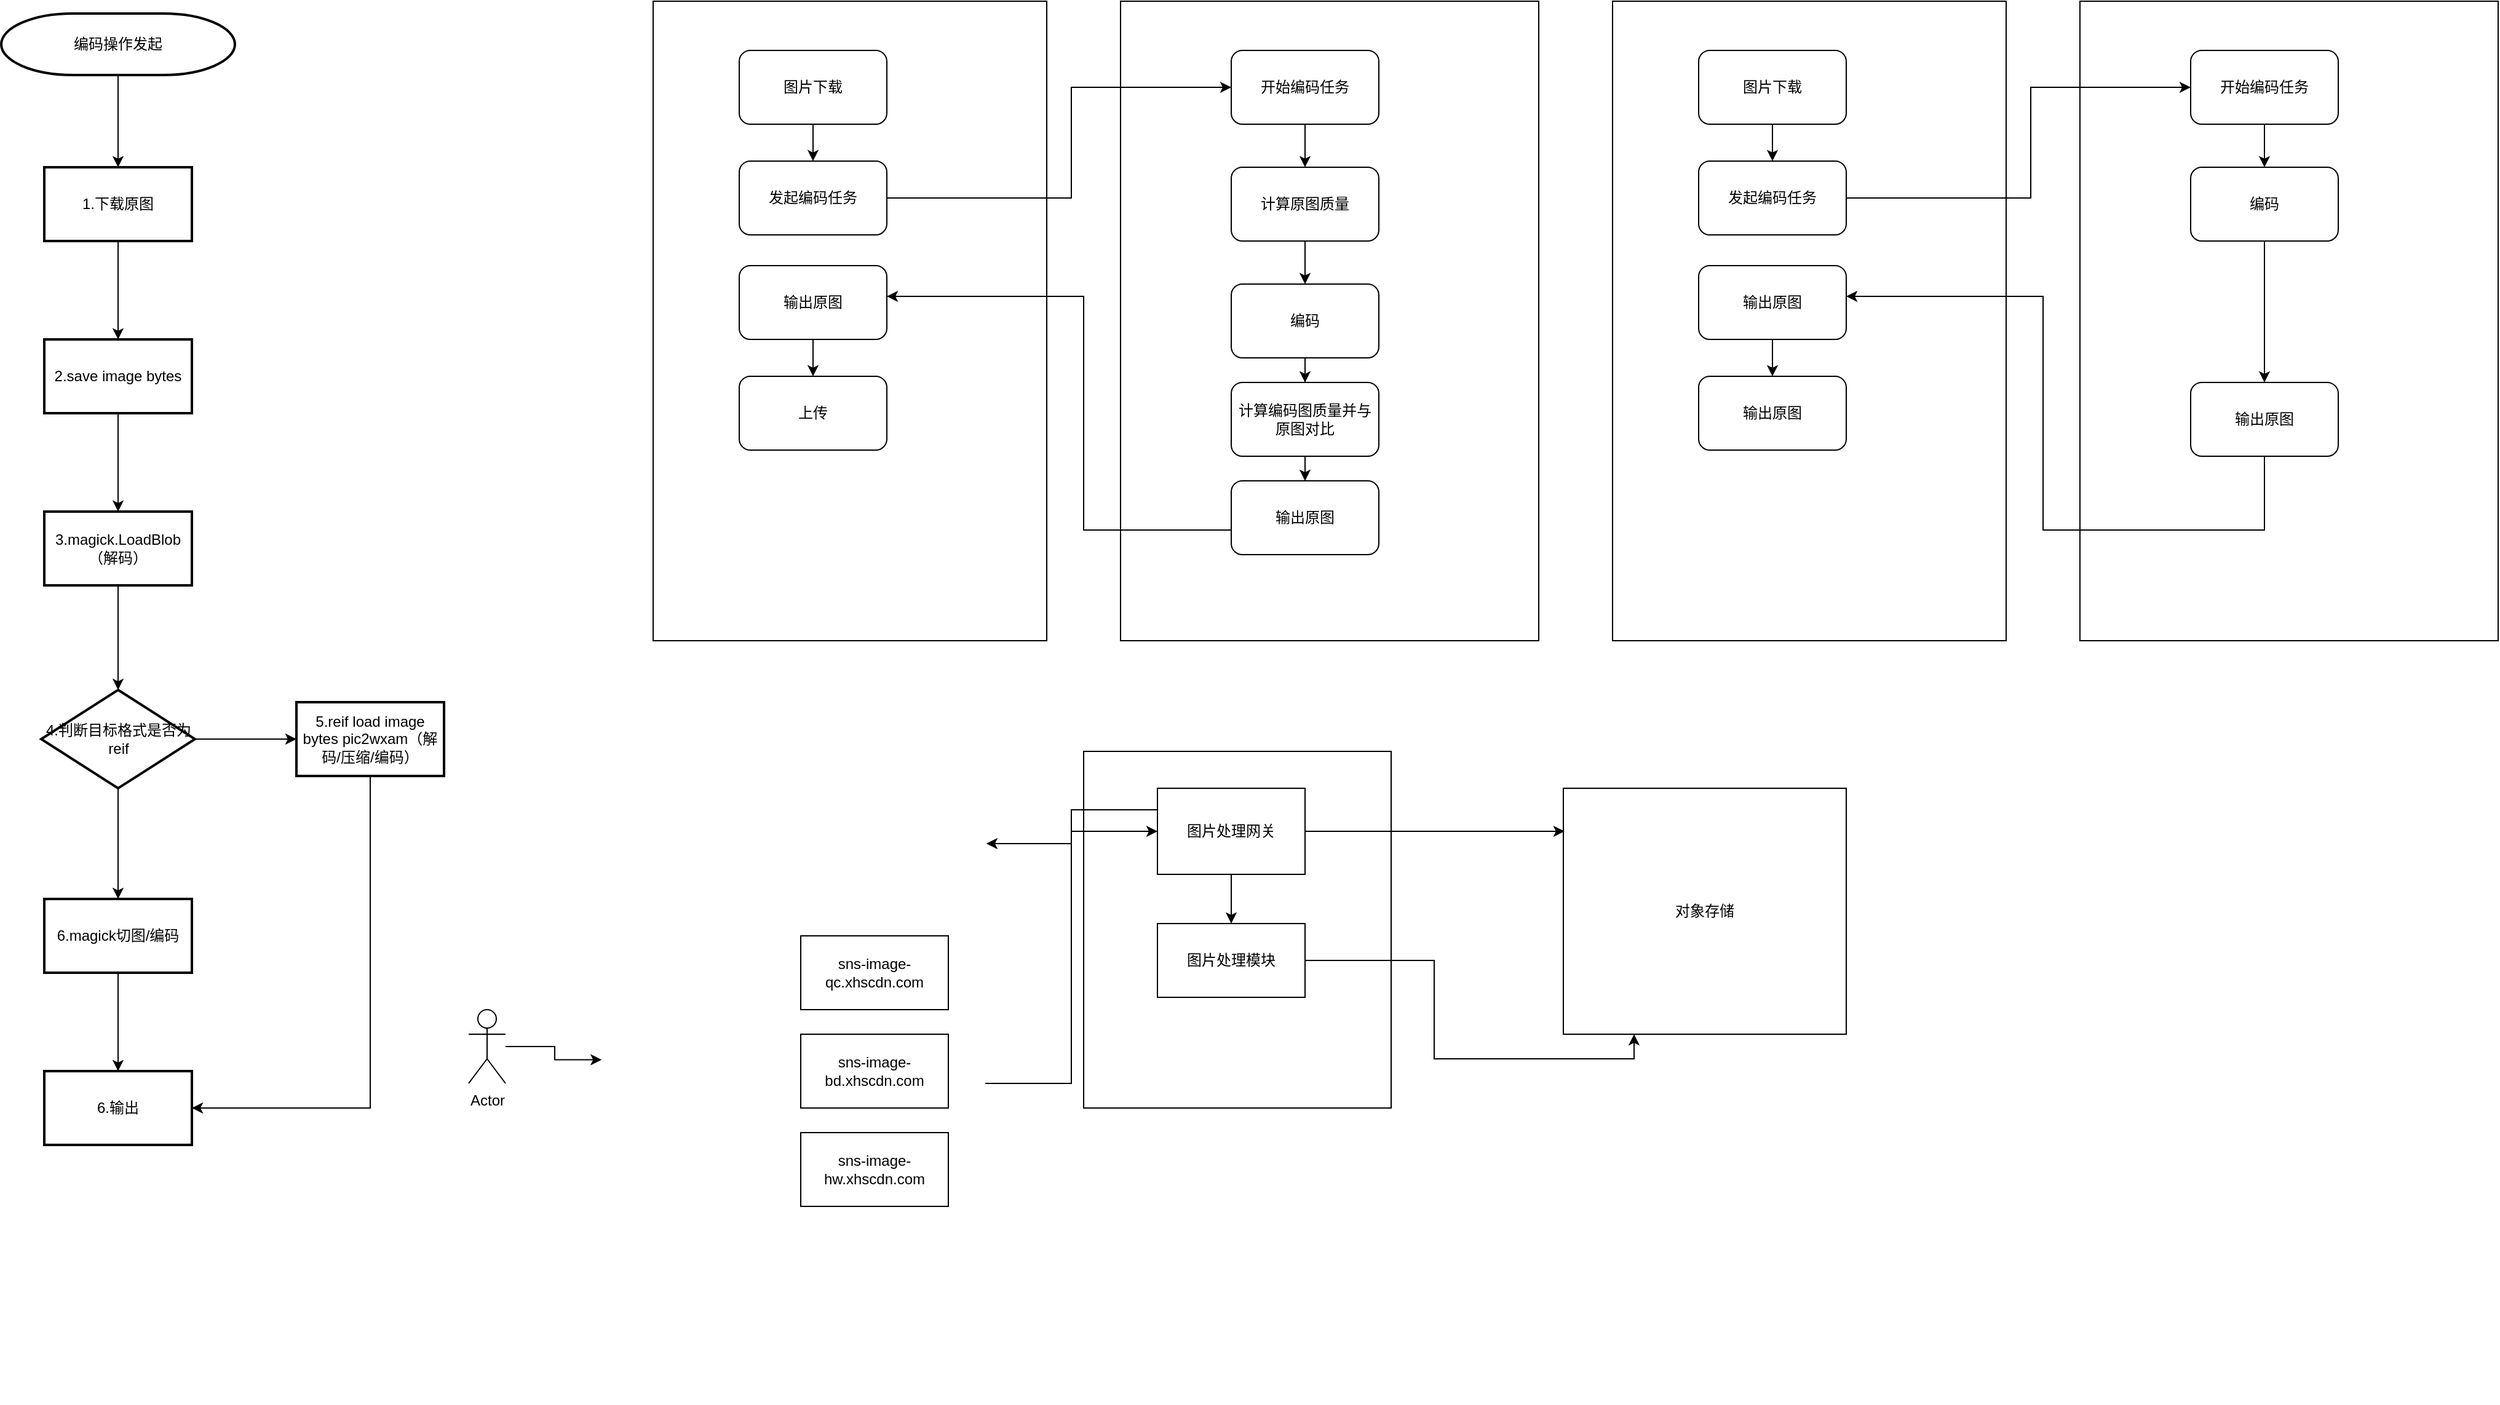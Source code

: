 <mxfile version="21.0.6" type="github">
  <diagram name="第 1 页" id="xmUwAS20dM-zCsqbfTOq">
    <mxGraphModel dx="1434" dy="795" grid="1" gridSize="10" guides="1" tooltips="1" connect="1" arrows="1" fold="1" page="1" pageScale="1" pageWidth="827" pageHeight="1169" math="0" shadow="0">
      <root>
        <mxCell id="0" />
        <mxCell id="1" parent="0" />
        <mxCell id="1DThIXNUQSY7SV4z4Cfq-3" value="" style="edgeStyle=orthogonalEdgeStyle;rounded=0;orthogonalLoop=1;jettySize=auto;html=1;" parent="1" source="1DThIXNUQSY7SV4z4Cfq-1" target="1DThIXNUQSY7SV4z4Cfq-2" edge="1">
          <mxGeometry relative="1" as="geometry" />
        </mxCell>
        <mxCell id="1DThIXNUQSY7SV4z4Cfq-1" value="编码操作发起" style="strokeWidth=2;html=1;shape=mxgraph.flowchart.terminator;whiteSpace=wrap;" parent="1" vertex="1">
          <mxGeometry x="230" y="230" width="190" height="50" as="geometry" />
        </mxCell>
        <mxCell id="1DThIXNUQSY7SV4z4Cfq-5" value="" style="edgeStyle=orthogonalEdgeStyle;rounded=0;orthogonalLoop=1;jettySize=auto;html=1;" parent="1" source="1DThIXNUQSY7SV4z4Cfq-2" target="1DThIXNUQSY7SV4z4Cfq-4" edge="1">
          <mxGeometry relative="1" as="geometry" />
        </mxCell>
        <mxCell id="1DThIXNUQSY7SV4z4Cfq-2" value="1.下载原图" style="whiteSpace=wrap;html=1;strokeWidth=2;" parent="1" vertex="1">
          <mxGeometry x="265" y="355" width="120" height="60" as="geometry" />
        </mxCell>
        <mxCell id="1DThIXNUQSY7SV4z4Cfq-7" value="" style="edgeStyle=orthogonalEdgeStyle;rounded=0;orthogonalLoop=1;jettySize=auto;html=1;" parent="1" source="1DThIXNUQSY7SV4z4Cfq-4" target="1DThIXNUQSY7SV4z4Cfq-6" edge="1">
          <mxGeometry relative="1" as="geometry" />
        </mxCell>
        <mxCell id="1DThIXNUQSY7SV4z4Cfq-4" value="2.save image bytes" style="whiteSpace=wrap;html=1;strokeWidth=2;" parent="1" vertex="1">
          <mxGeometry x="265" y="495" width="120" height="60" as="geometry" />
        </mxCell>
        <mxCell id="1DThIXNUQSY7SV4z4Cfq-9" value="" style="edgeStyle=orthogonalEdgeStyle;rounded=0;orthogonalLoop=1;jettySize=auto;html=1;" parent="1" source="1DThIXNUQSY7SV4z4Cfq-6" target="1DThIXNUQSY7SV4z4Cfq-8" edge="1">
          <mxGeometry relative="1" as="geometry" />
        </mxCell>
        <mxCell id="1DThIXNUQSY7SV4z4Cfq-6" value="3.magick.LoadBlob（解码）" style="whiteSpace=wrap;html=1;strokeWidth=2;" parent="1" vertex="1">
          <mxGeometry x="265" y="635" width="120" height="60" as="geometry" />
        </mxCell>
        <mxCell id="1DThIXNUQSY7SV4z4Cfq-11" value="" style="edgeStyle=orthogonalEdgeStyle;rounded=0;orthogonalLoop=1;jettySize=auto;html=1;" parent="1" source="1DThIXNUQSY7SV4z4Cfq-8" target="1DThIXNUQSY7SV4z4Cfq-10" edge="1">
          <mxGeometry relative="1" as="geometry" />
        </mxCell>
        <mxCell id="1DThIXNUQSY7SV4z4Cfq-15" value="" style="edgeStyle=orthogonalEdgeStyle;rounded=0;orthogonalLoop=1;jettySize=auto;html=1;" parent="1" source="1DThIXNUQSY7SV4z4Cfq-8" target="1DThIXNUQSY7SV4z4Cfq-14" edge="1">
          <mxGeometry relative="1" as="geometry" />
        </mxCell>
        <mxCell id="1DThIXNUQSY7SV4z4Cfq-8" value="4.判断目标格式是否为reif" style="rhombus;whiteSpace=wrap;html=1;strokeWidth=2;" parent="1" vertex="1">
          <mxGeometry x="262.5" y="780" width="125" height="80" as="geometry" />
        </mxCell>
        <mxCell id="1DThIXNUQSY7SV4z4Cfq-13" value="" style="edgeStyle=orthogonalEdgeStyle;rounded=0;orthogonalLoop=1;jettySize=auto;html=1;" parent="1" source="1DThIXNUQSY7SV4z4Cfq-10" target="1DThIXNUQSY7SV4z4Cfq-12" edge="1">
          <mxGeometry relative="1" as="geometry" />
        </mxCell>
        <mxCell id="1DThIXNUQSY7SV4z4Cfq-10" value="6.magick切图/编码" style="whiteSpace=wrap;html=1;strokeWidth=2;" parent="1" vertex="1">
          <mxGeometry x="265" y="950" width="120" height="60" as="geometry" />
        </mxCell>
        <mxCell id="1DThIXNUQSY7SV4z4Cfq-12" value="6.输出" style="whiteSpace=wrap;html=1;strokeWidth=2;" parent="1" vertex="1">
          <mxGeometry x="265" y="1090" width="120" height="60" as="geometry" />
        </mxCell>
        <mxCell id="1DThIXNUQSY7SV4z4Cfq-17" value="" style="edgeStyle=orthogonalEdgeStyle;rounded=0;orthogonalLoop=1;jettySize=auto;html=1;entryX=1;entryY=0.5;entryDx=0;entryDy=0;exitX=0.5;exitY=1;exitDx=0;exitDy=0;" parent="1" source="1DThIXNUQSY7SV4z4Cfq-14" target="1DThIXNUQSY7SV4z4Cfq-12" edge="1">
          <mxGeometry relative="1" as="geometry">
            <mxPoint x="530" y="930" as="targetPoint" />
          </mxGeometry>
        </mxCell>
        <mxCell id="1DThIXNUQSY7SV4z4Cfq-14" value="5.reif load image bytes pic2wxam&lt;span style=&quot;background-color: initial;&quot;&gt;（解码/压缩/编码）&lt;/span&gt;" style="whiteSpace=wrap;html=1;strokeWidth=2;" parent="1" vertex="1">
          <mxGeometry x="470" y="790" width="120" height="60" as="geometry" />
        </mxCell>
        <mxCell id="7Gpg1mIDVnQ376VxgDqy-2" value="" style="rounded=0;whiteSpace=wrap;html=1;" vertex="1" parent="1">
          <mxGeometry x="1140" y="220" width="340" height="520" as="geometry" />
        </mxCell>
        <mxCell id="7Gpg1mIDVnQ376VxgDqy-3" value="" style="rounded=0;whiteSpace=wrap;html=1;" vertex="1" parent="1">
          <mxGeometry x="760" y="220" width="320" height="520" as="geometry" />
        </mxCell>
        <mxCell id="7Gpg1mIDVnQ376VxgDqy-6" value="" style="edgeStyle=orthogonalEdgeStyle;rounded=0;orthogonalLoop=1;jettySize=auto;html=1;" edge="1" parent="1" source="7Gpg1mIDVnQ376VxgDqy-4" target="7Gpg1mIDVnQ376VxgDqy-5">
          <mxGeometry relative="1" as="geometry" />
        </mxCell>
        <mxCell id="7Gpg1mIDVnQ376VxgDqy-4" value="图片下载" style="rounded=1;whiteSpace=wrap;html=1;" vertex="1" parent="1">
          <mxGeometry x="830" y="260" width="120" height="60" as="geometry" />
        </mxCell>
        <mxCell id="7Gpg1mIDVnQ376VxgDqy-8" value="" style="edgeStyle=orthogonalEdgeStyle;rounded=0;orthogonalLoop=1;jettySize=auto;html=1;" edge="1" parent="1" source="7Gpg1mIDVnQ376VxgDqy-5" target="7Gpg1mIDVnQ376VxgDqy-7">
          <mxGeometry relative="1" as="geometry">
            <Array as="points">
              <mxPoint x="1100" y="380" />
              <mxPoint x="1100" y="290" />
            </Array>
          </mxGeometry>
        </mxCell>
        <mxCell id="7Gpg1mIDVnQ376VxgDqy-5" value="发起编码任务" style="rounded=1;whiteSpace=wrap;html=1;" vertex="1" parent="1">
          <mxGeometry x="830" y="350" width="120" height="60" as="geometry" />
        </mxCell>
        <mxCell id="7Gpg1mIDVnQ376VxgDqy-10" value="" style="edgeStyle=orthogonalEdgeStyle;rounded=0;orthogonalLoop=1;jettySize=auto;html=1;" edge="1" parent="1" source="7Gpg1mIDVnQ376VxgDqy-7" target="7Gpg1mIDVnQ376VxgDqy-9">
          <mxGeometry relative="1" as="geometry" />
        </mxCell>
        <mxCell id="7Gpg1mIDVnQ376VxgDqy-7" value="开始编码任务" style="whiteSpace=wrap;html=1;rounded=1;" vertex="1" parent="1">
          <mxGeometry x="1230" y="260" width="120" height="60" as="geometry" />
        </mxCell>
        <mxCell id="7Gpg1mIDVnQ376VxgDqy-12" value="" style="edgeStyle=orthogonalEdgeStyle;rounded=0;orthogonalLoop=1;jettySize=auto;html=1;" edge="1" parent="1" source="7Gpg1mIDVnQ376VxgDqy-9" target="7Gpg1mIDVnQ376VxgDqy-11">
          <mxGeometry relative="1" as="geometry" />
        </mxCell>
        <mxCell id="7Gpg1mIDVnQ376VxgDqy-9" value="计算原图质量" style="whiteSpace=wrap;html=1;rounded=1;" vertex="1" parent="1">
          <mxGeometry x="1230" y="355" width="120" height="60" as="geometry" />
        </mxCell>
        <mxCell id="7Gpg1mIDVnQ376VxgDqy-14" value="" style="edgeStyle=orthogonalEdgeStyle;rounded=0;orthogonalLoop=1;jettySize=auto;html=1;" edge="1" parent="1" source="7Gpg1mIDVnQ376VxgDqy-11" target="7Gpg1mIDVnQ376VxgDqy-13">
          <mxGeometry relative="1" as="geometry" />
        </mxCell>
        <mxCell id="7Gpg1mIDVnQ376VxgDqy-11" value="编码" style="whiteSpace=wrap;html=1;rounded=1;" vertex="1" parent="1">
          <mxGeometry x="1230" y="450" width="120" height="60" as="geometry" />
        </mxCell>
        <mxCell id="7Gpg1mIDVnQ376VxgDqy-16" value="" style="edgeStyle=orthogonalEdgeStyle;rounded=0;orthogonalLoop=1;jettySize=auto;html=1;" edge="1" parent="1" source="7Gpg1mIDVnQ376VxgDqy-13" target="7Gpg1mIDVnQ376VxgDqy-15">
          <mxGeometry relative="1" as="geometry" />
        </mxCell>
        <mxCell id="7Gpg1mIDVnQ376VxgDqy-13" value="计算编码图质量并与原图对比" style="whiteSpace=wrap;html=1;rounded=1;" vertex="1" parent="1">
          <mxGeometry x="1230" y="530" width="120" height="60" as="geometry" />
        </mxCell>
        <mxCell id="7Gpg1mIDVnQ376VxgDqy-18" value="" style="edgeStyle=orthogonalEdgeStyle;rounded=0;orthogonalLoop=1;jettySize=auto;html=1;" edge="1" parent="1" source="7Gpg1mIDVnQ376VxgDqy-15" target="7Gpg1mIDVnQ376VxgDqy-17">
          <mxGeometry relative="1" as="geometry">
            <Array as="points">
              <mxPoint x="1110" y="650" />
              <mxPoint x="1110" y="460" />
            </Array>
          </mxGeometry>
        </mxCell>
        <mxCell id="7Gpg1mIDVnQ376VxgDqy-15" value="输出原图" style="whiteSpace=wrap;html=1;rounded=1;" vertex="1" parent="1">
          <mxGeometry x="1230" y="610" width="120" height="60" as="geometry" />
        </mxCell>
        <mxCell id="7Gpg1mIDVnQ376VxgDqy-20" value="" style="edgeStyle=orthogonalEdgeStyle;rounded=0;orthogonalLoop=1;jettySize=auto;html=1;" edge="1" parent="1" source="7Gpg1mIDVnQ376VxgDqy-17" target="7Gpg1mIDVnQ376VxgDqy-19">
          <mxGeometry relative="1" as="geometry" />
        </mxCell>
        <mxCell id="7Gpg1mIDVnQ376VxgDqy-17" value="输出原图" style="whiteSpace=wrap;html=1;rounded=1;" vertex="1" parent="1">
          <mxGeometry x="830" y="435" width="120" height="60" as="geometry" />
        </mxCell>
        <mxCell id="7Gpg1mIDVnQ376VxgDqy-19" value="上传" style="whiteSpace=wrap;html=1;rounded=1;" vertex="1" parent="1">
          <mxGeometry x="830" y="525" width="120" height="60" as="geometry" />
        </mxCell>
        <mxCell id="7Gpg1mIDVnQ376VxgDqy-21" value="" style="rounded=0;whiteSpace=wrap;html=1;" vertex="1" parent="1">
          <mxGeometry x="1920" y="220" width="340" height="520" as="geometry" />
        </mxCell>
        <mxCell id="7Gpg1mIDVnQ376VxgDqy-22" value="" style="rounded=0;whiteSpace=wrap;html=1;" vertex="1" parent="1">
          <mxGeometry x="1540" y="220" width="320" height="520" as="geometry" />
        </mxCell>
        <mxCell id="7Gpg1mIDVnQ376VxgDqy-23" value="" style="edgeStyle=orthogonalEdgeStyle;rounded=0;orthogonalLoop=1;jettySize=auto;html=1;" edge="1" parent="1" source="7Gpg1mIDVnQ376VxgDqy-24" target="7Gpg1mIDVnQ376VxgDqy-26">
          <mxGeometry relative="1" as="geometry" />
        </mxCell>
        <mxCell id="7Gpg1mIDVnQ376VxgDqy-24" value="图片下载" style="rounded=1;whiteSpace=wrap;html=1;" vertex="1" parent="1">
          <mxGeometry x="1610" y="260" width="120" height="60" as="geometry" />
        </mxCell>
        <mxCell id="7Gpg1mIDVnQ376VxgDqy-25" value="" style="edgeStyle=orthogonalEdgeStyle;rounded=0;orthogonalLoop=1;jettySize=auto;html=1;" edge="1" parent="1" source="7Gpg1mIDVnQ376VxgDqy-26" target="7Gpg1mIDVnQ376VxgDqy-28">
          <mxGeometry relative="1" as="geometry">
            <Array as="points">
              <mxPoint x="1880" y="380" />
              <mxPoint x="1880" y="290" />
            </Array>
          </mxGeometry>
        </mxCell>
        <mxCell id="7Gpg1mIDVnQ376VxgDqy-26" value="发起编码任务" style="rounded=1;whiteSpace=wrap;html=1;" vertex="1" parent="1">
          <mxGeometry x="1610" y="350" width="120" height="60" as="geometry" />
        </mxCell>
        <mxCell id="7Gpg1mIDVnQ376VxgDqy-40" value="" style="edgeStyle=orthogonalEdgeStyle;rounded=0;orthogonalLoop=1;jettySize=auto;html=1;" edge="1" parent="1" source="7Gpg1mIDVnQ376VxgDqy-28" target="7Gpg1mIDVnQ376VxgDqy-32">
          <mxGeometry relative="1" as="geometry" />
        </mxCell>
        <mxCell id="7Gpg1mIDVnQ376VxgDqy-28" value="开始编码任务" style="whiteSpace=wrap;html=1;rounded=1;" vertex="1" parent="1">
          <mxGeometry x="2010" y="260" width="120" height="60" as="geometry" />
        </mxCell>
        <mxCell id="7Gpg1mIDVnQ376VxgDqy-31" value="" style="edgeStyle=orthogonalEdgeStyle;rounded=0;orthogonalLoop=1;jettySize=auto;html=1;" edge="1" parent="1" source="7Gpg1mIDVnQ376VxgDqy-32">
          <mxGeometry relative="1" as="geometry">
            <mxPoint x="2070" y="530" as="targetPoint" />
          </mxGeometry>
        </mxCell>
        <mxCell id="7Gpg1mIDVnQ376VxgDqy-32" value="编码" style="whiteSpace=wrap;html=1;rounded=1;" vertex="1" parent="1">
          <mxGeometry x="2010" y="355" width="120" height="60" as="geometry" />
        </mxCell>
        <mxCell id="7Gpg1mIDVnQ376VxgDqy-35" value="" style="edgeStyle=orthogonalEdgeStyle;rounded=0;orthogonalLoop=1;jettySize=auto;html=1;" edge="1" parent="1" source="7Gpg1mIDVnQ376VxgDqy-36" target="7Gpg1mIDVnQ376VxgDqy-38">
          <mxGeometry relative="1" as="geometry">
            <Array as="points">
              <mxPoint x="1890" y="650" />
              <mxPoint x="1890" y="460" />
            </Array>
          </mxGeometry>
        </mxCell>
        <mxCell id="7Gpg1mIDVnQ376VxgDqy-36" value="输出原图" style="whiteSpace=wrap;html=1;rounded=1;" vertex="1" parent="1">
          <mxGeometry x="2010" y="530" width="120" height="60" as="geometry" />
        </mxCell>
        <mxCell id="7Gpg1mIDVnQ376VxgDqy-37" value="" style="edgeStyle=orthogonalEdgeStyle;rounded=0;orthogonalLoop=1;jettySize=auto;html=1;" edge="1" parent="1" source="7Gpg1mIDVnQ376VxgDqy-38" target="7Gpg1mIDVnQ376VxgDqy-39">
          <mxGeometry relative="1" as="geometry" />
        </mxCell>
        <mxCell id="7Gpg1mIDVnQ376VxgDqy-38" value="输出原图" style="whiteSpace=wrap;html=1;rounded=1;" vertex="1" parent="1">
          <mxGeometry x="1610" y="435" width="120" height="60" as="geometry" />
        </mxCell>
        <mxCell id="7Gpg1mIDVnQ376VxgDqy-39" value="输出原图" style="whiteSpace=wrap;html=1;rounded=1;" vertex="1" parent="1">
          <mxGeometry x="1610" y="525" width="120" height="60" as="geometry" />
        </mxCell>
        <mxCell id="7Gpg1mIDVnQ376VxgDqy-41" value="sns-image-qc.xhscdn.com" style="rounded=0;whiteSpace=wrap;html=1;" vertex="1" parent="1">
          <mxGeometry x="880" y="980" width="120" height="60" as="geometry" />
        </mxCell>
        <mxCell id="7Gpg1mIDVnQ376VxgDqy-42" value="sns-image-bd.xhscdn.com" style="rounded=0;whiteSpace=wrap;html=1;" vertex="1" parent="1">
          <mxGeometry x="880" y="1060" width="120" height="60" as="geometry" />
        </mxCell>
        <mxCell id="7Gpg1mIDVnQ376VxgDqy-43" value="sns-image-hw.xhscdn.com" style="rounded=0;whiteSpace=wrap;html=1;" vertex="1" parent="1">
          <mxGeometry x="880" y="1140" width="120" height="60" as="geometry" />
        </mxCell>
        <mxCell id="7Gpg1mIDVnQ376VxgDqy-44" value="" style="rounded=0;whiteSpace=wrap;html=1;" vertex="1" parent="1">
          <mxGeometry x="1110" y="830" width="250" height="290" as="geometry" />
        </mxCell>
        <mxCell id="7Gpg1mIDVnQ376VxgDqy-45" value="对象存储" style="rounded=0;whiteSpace=wrap;html=1;" vertex="1" parent="1">
          <mxGeometry x="1500" y="860" width="230" height="200" as="geometry" />
        </mxCell>
        <mxCell id="7Gpg1mIDVnQ376VxgDqy-51" style="edgeStyle=orthogonalEdgeStyle;rounded=0;orthogonalLoop=1;jettySize=auto;html=1;entryX=-0.006;entryY=0.463;entryDx=0;entryDy=0;entryPerimeter=0;" edge="1" parent="1" source="7Gpg1mIDVnQ376VxgDqy-47" target="7Gpg1mIDVnQ376VxgDqy-50">
          <mxGeometry relative="1" as="geometry" />
        </mxCell>
        <mxCell id="7Gpg1mIDVnQ376VxgDqy-47" value="Actor" style="shape=umlActor;verticalLabelPosition=bottom;verticalAlign=top;html=1;outlineConnect=0;" vertex="1" parent="1">
          <mxGeometry x="610" y="1040" width="30" height="60" as="geometry" />
        </mxCell>
        <mxCell id="7Gpg1mIDVnQ376VxgDqy-54" style="edgeStyle=orthogonalEdgeStyle;rounded=0;orthogonalLoop=1;jettySize=auto;html=1;" edge="1" parent="1" source="7Gpg1mIDVnQ376VxgDqy-50" target="7Gpg1mIDVnQ376VxgDqy-52">
          <mxGeometry relative="1" as="geometry" />
        </mxCell>
        <mxCell id="7Gpg1mIDVnQ376VxgDqy-50" value="" style="rounded=0;whiteSpace=wrap;html=1;opacity=0;dashed=1;" vertex="1" parent="1">
          <mxGeometry x="720" y="840" width="310" height="520" as="geometry" />
        </mxCell>
        <mxCell id="7Gpg1mIDVnQ376VxgDqy-55" style="edgeStyle=orthogonalEdgeStyle;rounded=0;orthogonalLoop=1;jettySize=auto;html=1;entryX=0.004;entryY=0.175;entryDx=0;entryDy=0;entryPerimeter=0;" edge="1" parent="1" source="7Gpg1mIDVnQ376VxgDqy-52" target="7Gpg1mIDVnQ376VxgDqy-45">
          <mxGeometry relative="1" as="geometry">
            <mxPoint x="1500" y="960" as="targetPoint" />
            <Array as="points" />
          </mxGeometry>
        </mxCell>
        <mxCell id="7Gpg1mIDVnQ376VxgDqy-56" value="" style="edgeStyle=orthogonalEdgeStyle;rounded=0;orthogonalLoop=1;jettySize=auto;html=1;" edge="1" parent="1" source="7Gpg1mIDVnQ376VxgDqy-52" target="7Gpg1mIDVnQ376VxgDqy-53">
          <mxGeometry relative="1" as="geometry" />
        </mxCell>
        <mxCell id="7Gpg1mIDVnQ376VxgDqy-58" style="edgeStyle=orthogonalEdgeStyle;rounded=0;orthogonalLoop=1;jettySize=auto;html=1;exitX=0;exitY=0.25;exitDx=0;exitDy=0;entryX=1.003;entryY=0.125;entryDx=0;entryDy=0;entryPerimeter=0;" edge="1" parent="1" source="7Gpg1mIDVnQ376VxgDqy-52" target="7Gpg1mIDVnQ376VxgDqy-50">
          <mxGeometry relative="1" as="geometry" />
        </mxCell>
        <mxCell id="7Gpg1mIDVnQ376VxgDqy-52" value="图片处理网关" style="rounded=0;whiteSpace=wrap;html=1;" vertex="1" parent="1">
          <mxGeometry x="1170" y="860" width="120" height="70" as="geometry" />
        </mxCell>
        <mxCell id="7Gpg1mIDVnQ376VxgDqy-57" style="edgeStyle=orthogonalEdgeStyle;rounded=0;orthogonalLoop=1;jettySize=auto;html=1;entryX=0.25;entryY=1;entryDx=0;entryDy=0;" edge="1" parent="1" source="7Gpg1mIDVnQ376VxgDqy-53" target="7Gpg1mIDVnQ376VxgDqy-45">
          <mxGeometry relative="1" as="geometry" />
        </mxCell>
        <mxCell id="7Gpg1mIDVnQ376VxgDqy-53" value="图片处理模块" style="rounded=0;whiteSpace=wrap;html=1;" vertex="1" parent="1">
          <mxGeometry x="1170" y="970" width="120" height="60" as="geometry" />
        </mxCell>
      </root>
    </mxGraphModel>
  </diagram>
</mxfile>

